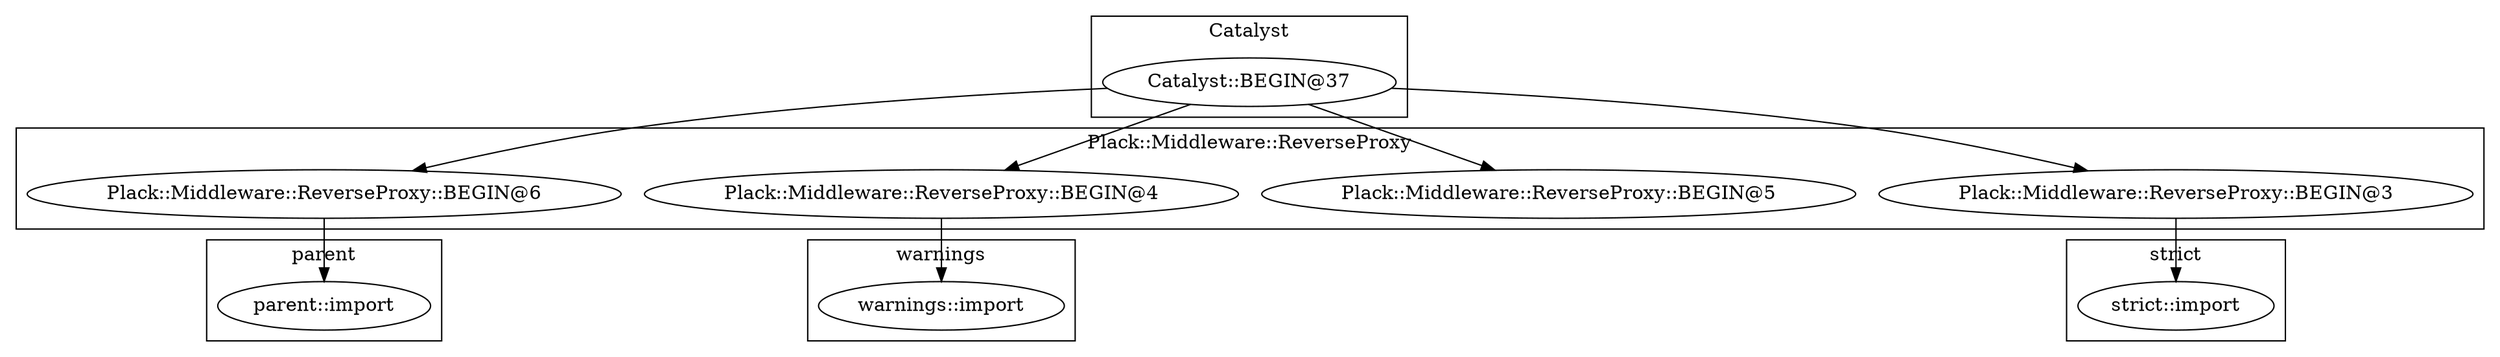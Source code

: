 digraph {
graph [overlap=false]
subgraph cluster_Catalyst {
	label="Catalyst";
	"Catalyst::BEGIN@37";
}
subgraph cluster_warnings {
	label="warnings";
	"warnings::import";
}
subgraph cluster_Plack_Middleware_ReverseProxy {
	label="Plack::Middleware::ReverseProxy";
	"Plack::Middleware::ReverseProxy::BEGIN@6";
	"Plack::Middleware::ReverseProxy::BEGIN@5";
	"Plack::Middleware::ReverseProxy::BEGIN@4";
	"Plack::Middleware::ReverseProxy::BEGIN@3";
}
subgraph cluster_parent {
	label="parent";
	"parent::import";
}
subgraph cluster_strict {
	label="strict";
	"strict::import";
}
"Catalyst::BEGIN@37" -> "Plack::Middleware::ReverseProxy::BEGIN@4";
"Catalyst::BEGIN@37" -> "Plack::Middleware::ReverseProxy::BEGIN@3";
"Plack::Middleware::ReverseProxy::BEGIN@3" -> "strict::import";
"Catalyst::BEGIN@37" -> "Plack::Middleware::ReverseProxy::BEGIN@5";
"Plack::Middleware::ReverseProxy::BEGIN@4" -> "warnings::import";
"Catalyst::BEGIN@37" -> "Plack::Middleware::ReverseProxy::BEGIN@6";
"Plack::Middleware::ReverseProxy::BEGIN@6" -> "parent::import";
}
